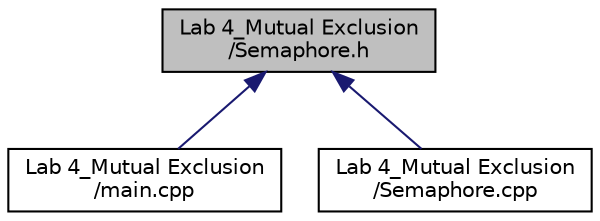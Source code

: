 digraph "Lab 4_Mutual Exclusion/Semaphore.h"
{
 // LATEX_PDF_SIZE
  edge [fontname="Helvetica",fontsize="10",labelfontname="Helvetica",labelfontsize="10"];
  node [fontname="Helvetica",fontsize="10",shape=record];
  Node1 [label="Lab 4_Mutual Exclusion\l/Semaphore.h",height=0.2,width=0.4,color="black", fillcolor="grey75", style="filled", fontcolor="black",tooltip=" "];
  Node1 -> Node2 [dir="back",color="midnightblue",fontsize="10",style="solid",fontname="Helvetica"];
  Node2 [label="Lab 4_Mutual Exclusion\l/main.cpp",height=0.2,width=0.4,color="black", fillcolor="white", style="filled",URL="$_lab_014___mutual_01_exclusion_2main_8cpp.html",tooltip=" "];
  Node1 -> Node3 [dir="back",color="midnightblue",fontsize="10",style="solid",fontname="Helvetica"];
  Node3 [label="Lab 4_Mutual Exclusion\l/Semaphore.cpp",height=0.2,width=0.4,color="black", fillcolor="white", style="filled",URL="$_lab_014___mutual_01_exclusion_2_semaphore_8cpp.html",tooltip=" "];
}
